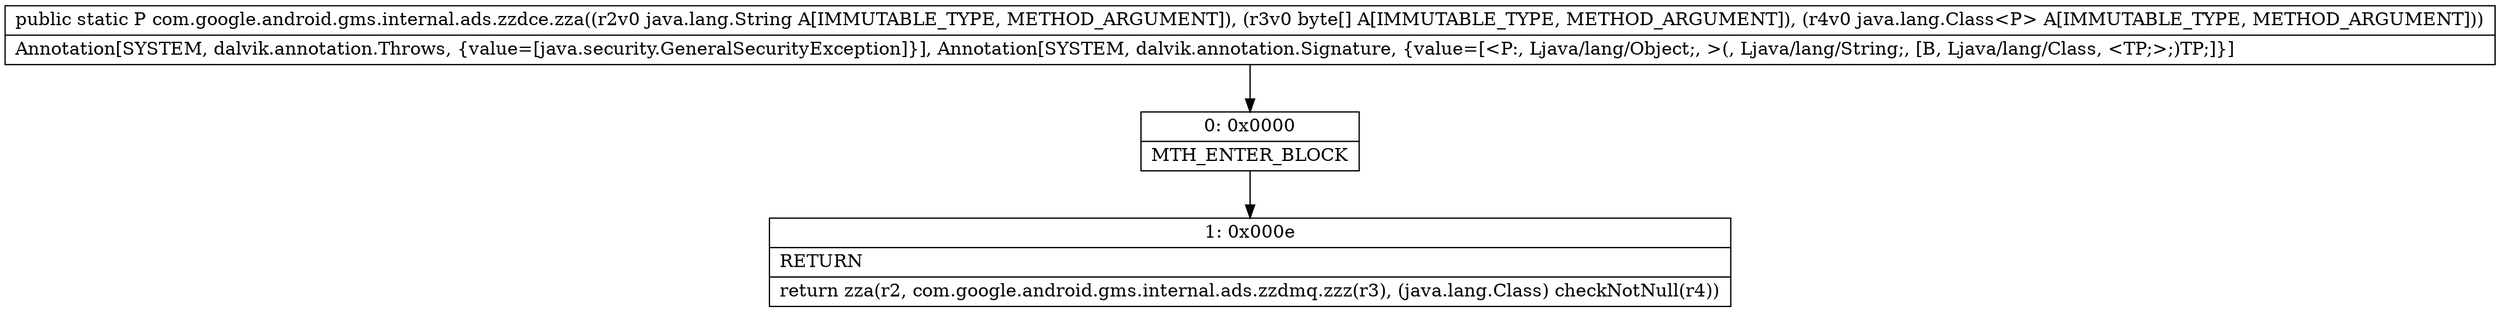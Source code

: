 digraph "CFG forcom.google.android.gms.internal.ads.zzdce.zza(Ljava\/lang\/String;[BLjava\/lang\/Class;)Ljava\/lang\/Object;" {
Node_0 [shape=record,label="{0\:\ 0x0000|MTH_ENTER_BLOCK\l}"];
Node_1 [shape=record,label="{1\:\ 0x000e|RETURN\l|return zza(r2, com.google.android.gms.internal.ads.zzdmq.zzz(r3), (java.lang.Class) checkNotNull(r4))\l}"];
MethodNode[shape=record,label="{public static P com.google.android.gms.internal.ads.zzdce.zza((r2v0 java.lang.String A[IMMUTABLE_TYPE, METHOD_ARGUMENT]), (r3v0 byte[] A[IMMUTABLE_TYPE, METHOD_ARGUMENT]), (r4v0 java.lang.Class\<P\> A[IMMUTABLE_TYPE, METHOD_ARGUMENT]))  | Annotation[SYSTEM, dalvik.annotation.Throws, \{value=[java.security.GeneralSecurityException]\}], Annotation[SYSTEM, dalvik.annotation.Signature, \{value=[\<P:, Ljava\/lang\/Object;, \>(, Ljava\/lang\/String;, [B, Ljava\/lang\/Class, \<TP;\>;)TP;]\}]\l}"];
MethodNode -> Node_0;
Node_0 -> Node_1;
}

